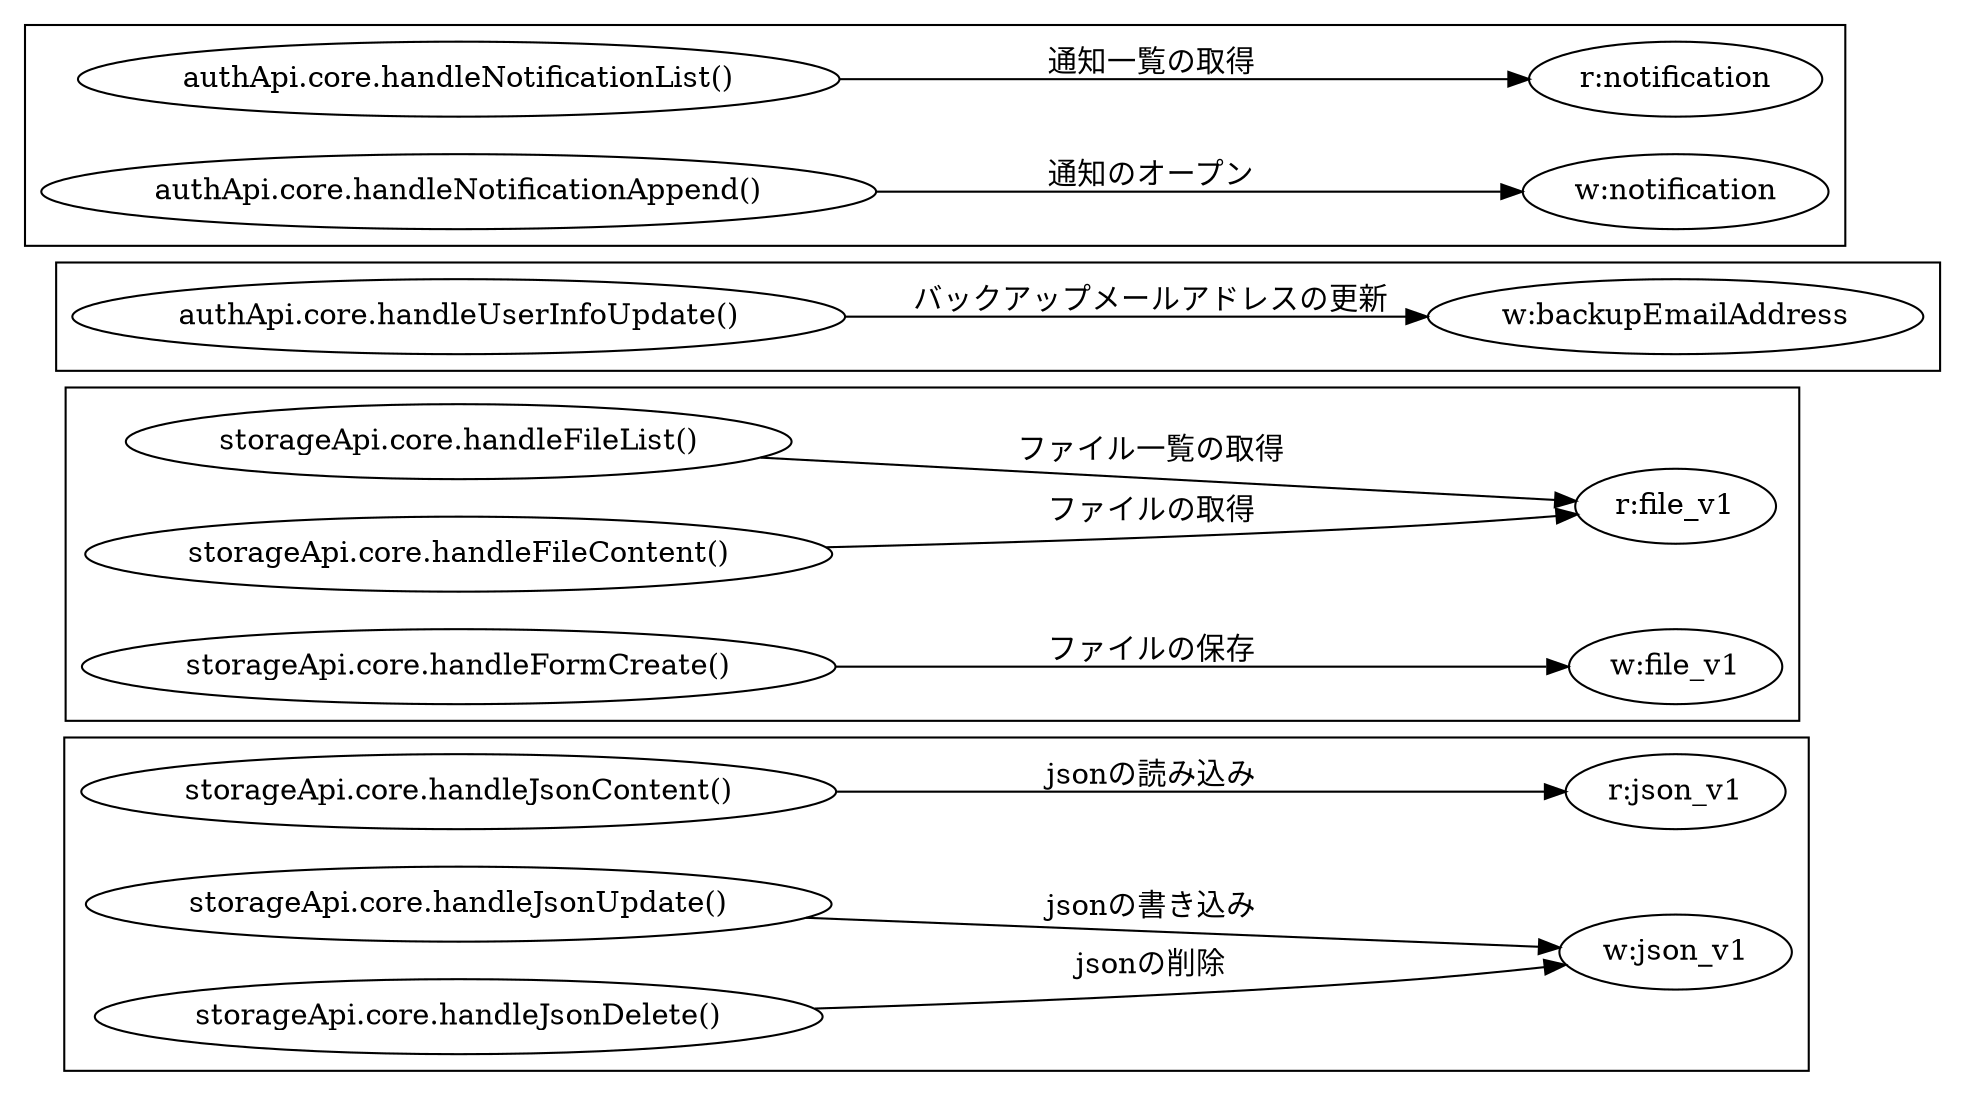 
digraph G {

#↓ここをGraphvizに貼り付ける
rankdir=LR
subgraph cluster_json_v1 {
"storageApi.core.handleJsonUpdate()"->"w:json_v1" [label="jsonの書き込み"]
"storageApi.core.handleJsonContent()"->"r:json_v1" [label="jsonの読み込み"]
"storageApi.core.handleJsonDelete()"->"w:json_v1" [label="jsonの削除"]
}

subgraph cluster_file_v1 {
"storageApi.core.handleFileList()"->"r:file_v1" [label="ファイル一覧の取得"]
"storageApi.core.handleFileContent()"->"r:file_v1" [label="ファイルの取得"]
"storageApi.core.handleFormCreate()"->"w:file_v1" [label="ファイルの保存"]
}

subgraph cluster_backupEmailAddress {
"authApi.core.handleUserInfoUpdate()"->"w:backupEmailAddress" [label="バックアップメールアドレスの更新"]
}

subgraph cluster_notification {
"authApi.core.handleNotificationList()"->"r:notification" [label="通知一覧の取得"]
"authApi.core.handleNotificationAppend()"->"w:notification" [label="通知のオープン"]
}





}















































































































































































































































































































































































































































































































































































































































































































































































































































































































































































































